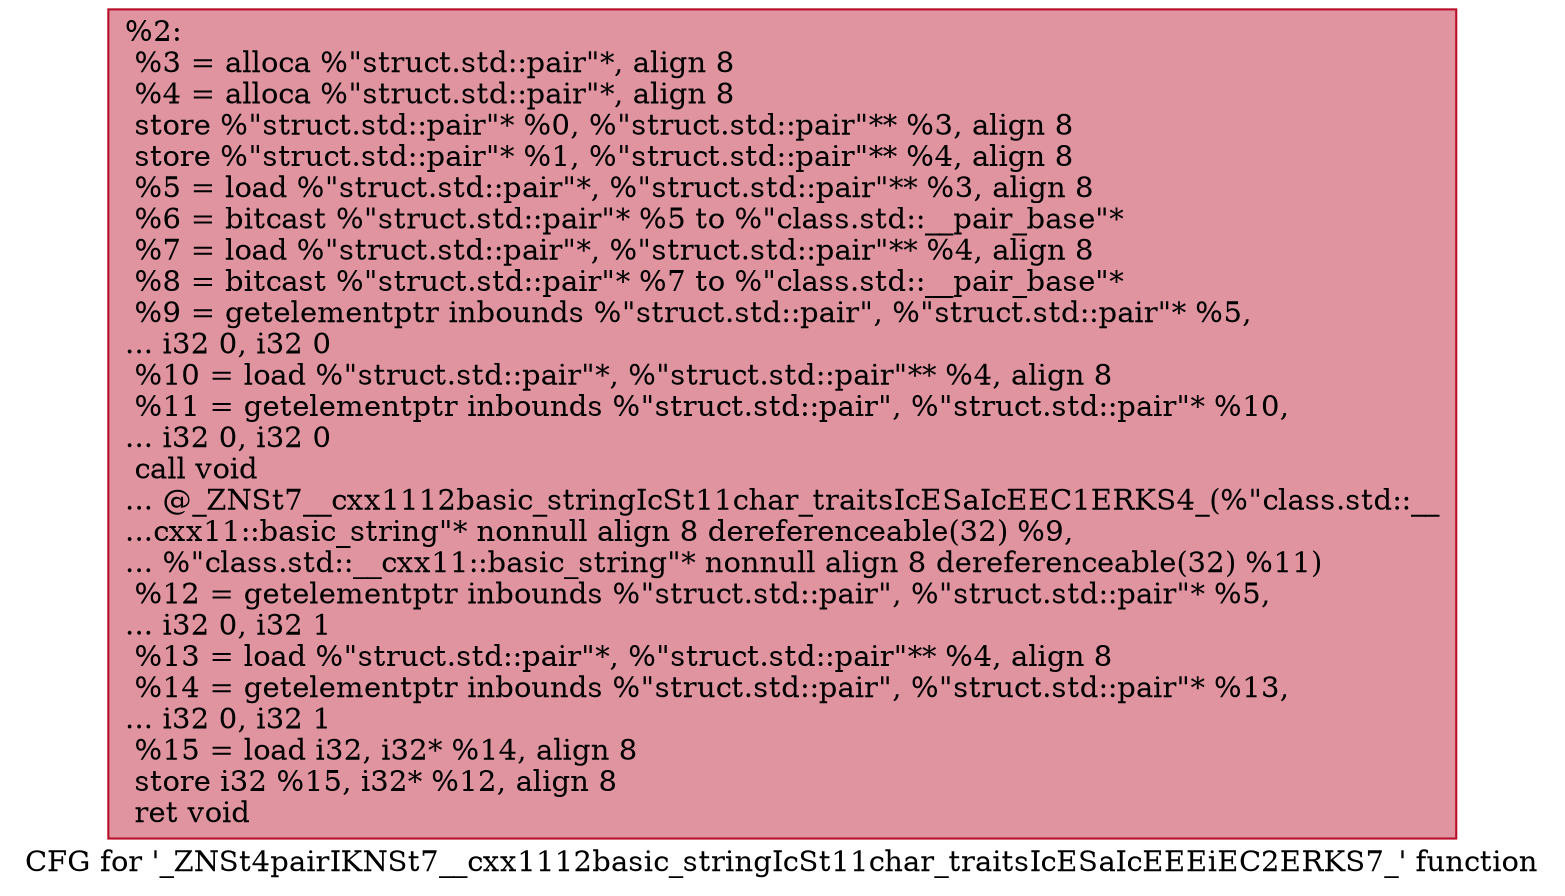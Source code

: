 digraph "CFG for '_ZNSt4pairIKNSt7__cxx1112basic_stringIcSt11char_traitsIcESaIcEEEiEC2ERKS7_' function" {
	label="CFG for '_ZNSt4pairIKNSt7__cxx1112basic_stringIcSt11char_traitsIcESaIcEEEiEC2ERKS7_' function";

	Node0x55a84680f1f0 [shape=record,color="#b70d28ff", style=filled, fillcolor="#b70d2870",label="{%2:\l  %3 = alloca %\"struct.std::pair\"*, align 8\l  %4 = alloca %\"struct.std::pair\"*, align 8\l  store %\"struct.std::pair\"* %0, %\"struct.std::pair\"** %3, align 8\l  store %\"struct.std::pair\"* %1, %\"struct.std::pair\"** %4, align 8\l  %5 = load %\"struct.std::pair\"*, %\"struct.std::pair\"** %3, align 8\l  %6 = bitcast %\"struct.std::pair\"* %5 to %\"class.std::__pair_base\"*\l  %7 = load %\"struct.std::pair\"*, %\"struct.std::pair\"** %4, align 8\l  %8 = bitcast %\"struct.std::pair\"* %7 to %\"class.std::__pair_base\"*\l  %9 = getelementptr inbounds %\"struct.std::pair\", %\"struct.std::pair\"* %5,\l... i32 0, i32 0\l  %10 = load %\"struct.std::pair\"*, %\"struct.std::pair\"** %4, align 8\l  %11 = getelementptr inbounds %\"struct.std::pair\", %\"struct.std::pair\"* %10,\l... i32 0, i32 0\l  call void\l... @_ZNSt7__cxx1112basic_stringIcSt11char_traitsIcESaIcEEC1ERKS4_(%\"class.std::__\l...cxx11::basic_string\"* nonnull align 8 dereferenceable(32) %9,\l... %\"class.std::__cxx11::basic_string\"* nonnull align 8 dereferenceable(32) %11)\l  %12 = getelementptr inbounds %\"struct.std::pair\", %\"struct.std::pair\"* %5,\l... i32 0, i32 1\l  %13 = load %\"struct.std::pair\"*, %\"struct.std::pair\"** %4, align 8\l  %14 = getelementptr inbounds %\"struct.std::pair\", %\"struct.std::pair\"* %13,\l... i32 0, i32 1\l  %15 = load i32, i32* %14, align 8\l  store i32 %15, i32* %12, align 8\l  ret void\l}"];
}
